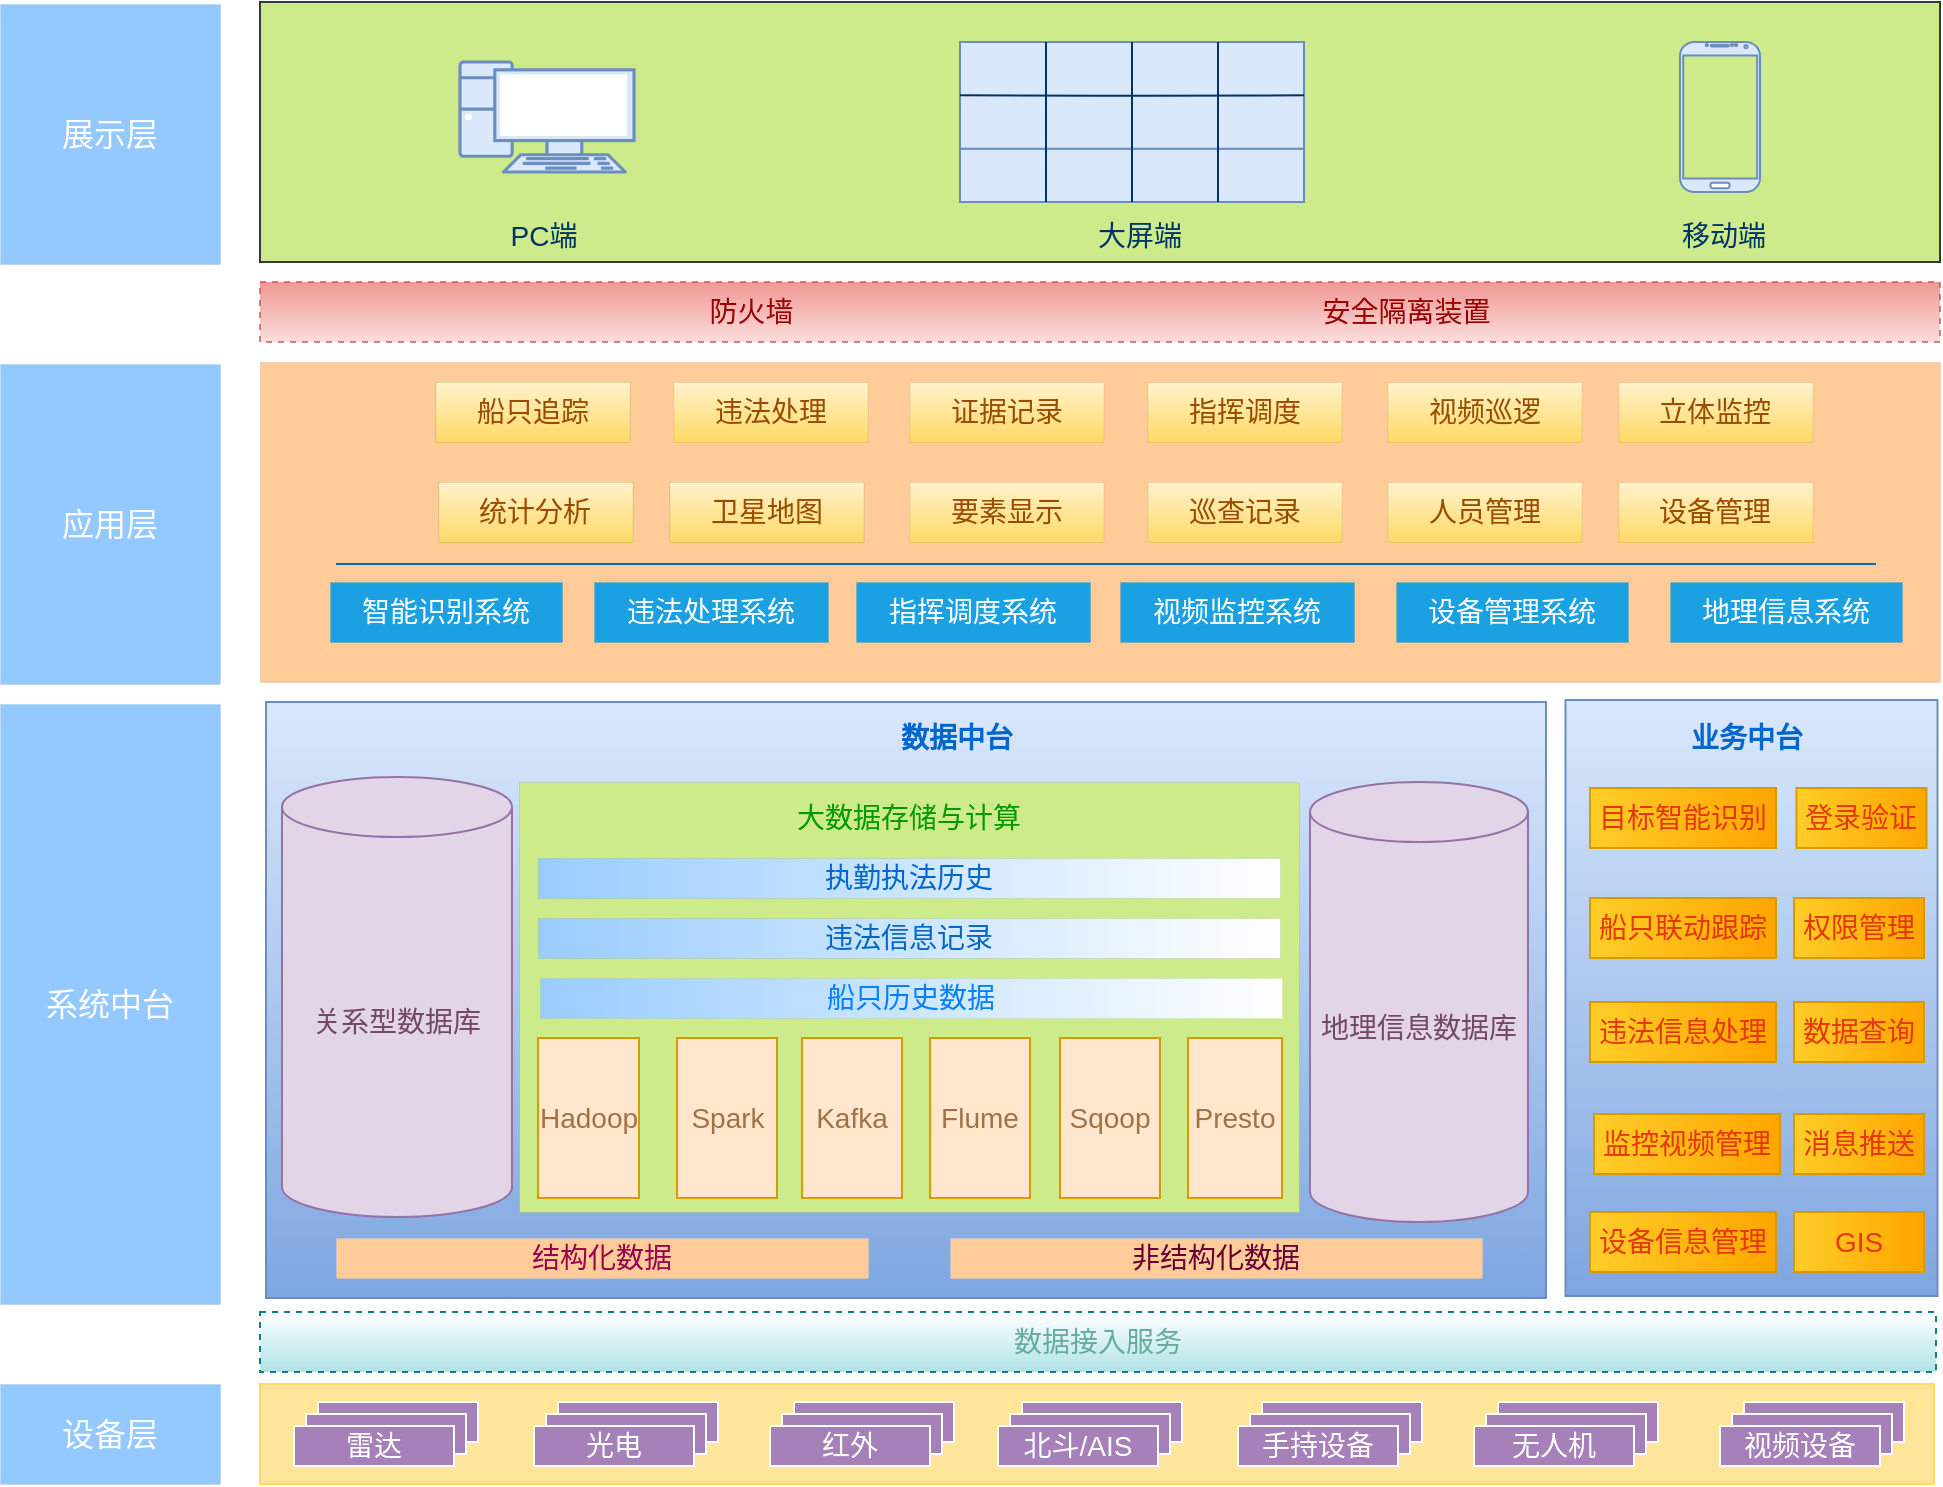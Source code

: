 <mxfile version="14.8.0" type="github">
  <diagram id="sQcaDlpvSEKhb7I3R9dC" name="第 1 页">
    <mxGraphModel dx="595" dy="794" grid="1" gridSize="10" guides="1" tooltips="1" connect="1" arrows="1" fold="1" page="1" pageScale="1" pageWidth="827" pageHeight="1169" math="0" shadow="0">
      <root>
        <mxCell id="0" />
        <mxCell id="1" parent="0" />
        <mxCell id="p9WKnUkofUUKUgiozpQW-156" value="展示层" style="rounded=0;whiteSpace=wrap;html=1;shadow=0;dashed=1;fontSize=16;strokeColor=#36393d;strokeWidth=0;opacity=70;gradientDirection=east;fillColor=#66B2FF;fontColor=#FFFFFF;" vertex="1" parent="1">
          <mxGeometry x="1190" y="215" width="110" height="130" as="geometry" />
        </mxCell>
        <mxCell id="p9WKnUkofUUKUgiozpQW-115" value="" style="rounded=0;whiteSpace=wrap;html=1;fillColor=#cdeb8b;strokeColor=#36393d;fontSize=14;" vertex="1" parent="1">
          <mxGeometry x="1320" y="214" width="840" height="130" as="geometry" />
        </mxCell>
        <mxCell id="p9WKnUkofUUKUgiozpQW-89" value="" style="rounded=0;whiteSpace=wrap;html=1;fillColor=#ffcc99;strokeColor=#36393d;fontSize=14;strokeWidth=0;" vertex="1" parent="1">
          <mxGeometry x="1320" y="394" width="840" height="160" as="geometry" />
        </mxCell>
        <mxCell id="p9WKnUkofUUKUgiozpQW-65" value="" style="rounded=0;whiteSpace=wrap;html=1;gradientColor=#7ea6e0;fillColor=#dae8fc;strokeColor=#6c8ebf;fontSize=14;" vertex="1" parent="1">
          <mxGeometry x="1972.75" y="563" width="186" height="298" as="geometry" />
        </mxCell>
        <mxCell id="p9WKnUkofUUKUgiozpQW-52" value="" style="rounded=0;whiteSpace=wrap;html=1;fillColor=#dae8fc;strokeColor=#6c8ebf;gradientColor=#7ea6e0;fontSize=14;" vertex="1" parent="1">
          <mxGeometry x="1323" y="564" width="640" height="298" as="geometry" />
        </mxCell>
        <mxCell id="p9WKnUkofUUKUgiozpQW-44" value="" style="rounded=0;whiteSpace=wrap;html=1;fillColor=#cdeb8b;strokeColor=#36393d;strokeWidth=0;fontSize=14;" vertex="1" parent="1">
          <mxGeometry x="1449.5" y="604" width="390" height="215" as="geometry" />
        </mxCell>
        <mxCell id="p9WKnUkofUUKUgiozpQW-25" value="" style="rounded=0;whiteSpace=wrap;html=1;fillColor=#FFE599;strokeColor=#FFD966;" vertex="1" parent="1">
          <mxGeometry x="1320" y="905" width="837" height="50" as="geometry" />
        </mxCell>
        <mxCell id="p9WKnUkofUUKUgiozpQW-4" value="" style="rounded=0;whiteSpace=wrap;html=1;fillColor=#A680B8;strokeColor=#FFFFFF;fontColor=#FFFFFF;fontSize=14;" vertex="1" parent="1">
          <mxGeometry x="1349" y="914" width="80" height="20" as="geometry" />
        </mxCell>
        <mxCell id="p9WKnUkofUUKUgiozpQW-5" value="" style="rounded=0;whiteSpace=wrap;html=1;fillColor=#A680B8;strokeColor=#FFFFFF;fontColor=#FFFFFF;fontSize=14;" vertex="1" parent="1">
          <mxGeometry x="1343" y="920" width="80" height="20" as="geometry" />
        </mxCell>
        <mxCell id="p9WKnUkofUUKUgiozpQW-6" value="雷达" style="rounded=0;whiteSpace=wrap;html=1;fillColor=#A680B8;strokeColor=#FFFFFF;fontColor=#FFFFFF;fontSize=14;" vertex="1" parent="1">
          <mxGeometry x="1337" y="926" width="80" height="20" as="geometry" />
        </mxCell>
        <mxCell id="p9WKnUkofUUKUgiozpQW-7" value="" style="rounded=0;whiteSpace=wrap;html=1;fillColor=#A680B8;strokeColor=#FFFFFF;fontColor=#FFFFFF;fontSize=14;" vertex="1" parent="1">
          <mxGeometry x="1469" y="914" width="80" height="20" as="geometry" />
        </mxCell>
        <mxCell id="p9WKnUkofUUKUgiozpQW-8" value="" style="rounded=0;whiteSpace=wrap;html=1;fillColor=#A680B8;strokeColor=#FFFFFF;fontColor=#FFFFFF;fontSize=14;" vertex="1" parent="1">
          <mxGeometry x="1463" y="920" width="80" height="20" as="geometry" />
        </mxCell>
        <mxCell id="p9WKnUkofUUKUgiozpQW-9" value="光电" style="rounded=0;whiteSpace=wrap;html=1;fillColor=#A680B8;strokeColor=#FFFFFF;fontColor=#FFFFFF;fontSize=14;" vertex="1" parent="1">
          <mxGeometry x="1457" y="926" width="80" height="20" as="geometry" />
        </mxCell>
        <mxCell id="p9WKnUkofUUKUgiozpQW-10" value="" style="rounded=0;whiteSpace=wrap;html=1;fillColor=#A680B8;strokeColor=#FFFFFF;fontColor=#FFFFFF;fontSize=14;" vertex="1" parent="1">
          <mxGeometry x="1587" y="914" width="80" height="20" as="geometry" />
        </mxCell>
        <mxCell id="p9WKnUkofUUKUgiozpQW-11" value="" style="rounded=0;whiteSpace=wrap;html=1;fillColor=#A680B8;strokeColor=#FFFFFF;fontColor=#FFFFFF;fontSize=14;" vertex="1" parent="1">
          <mxGeometry x="1581" y="920" width="80" height="20" as="geometry" />
        </mxCell>
        <mxCell id="p9WKnUkofUUKUgiozpQW-12" value="红外" style="rounded=0;whiteSpace=wrap;html=1;fillColor=#A680B8;strokeColor=#FFFFFF;fontColor=#FFFFFF;fontSize=14;" vertex="1" parent="1">
          <mxGeometry x="1575" y="926" width="80" height="20" as="geometry" />
        </mxCell>
        <mxCell id="p9WKnUkofUUKUgiozpQW-13" value="" style="rounded=0;whiteSpace=wrap;html=1;fillColor=#A680B8;strokeColor=#FFFFFF;fontColor=#FFFFFF;fontSize=14;" vertex="1" parent="1">
          <mxGeometry x="1701" y="914" width="80" height="20" as="geometry" />
        </mxCell>
        <mxCell id="p9WKnUkofUUKUgiozpQW-14" value="" style="rounded=0;whiteSpace=wrap;html=1;fillColor=#A680B8;strokeColor=#FFFFFF;fontColor=#FFFFFF;fontSize=14;" vertex="1" parent="1">
          <mxGeometry x="1695" y="920" width="80" height="20" as="geometry" />
        </mxCell>
        <mxCell id="p9WKnUkofUUKUgiozpQW-15" value="北斗/AIS" style="rounded=0;whiteSpace=wrap;html=1;fillColor=#A680B8;strokeColor=#FFFFFF;fontColor=#FFFFFF;fontSize=14;" vertex="1" parent="1">
          <mxGeometry x="1689" y="926" width="80" height="20" as="geometry" />
        </mxCell>
        <mxCell id="p9WKnUkofUUKUgiozpQW-16" value="" style="rounded=0;whiteSpace=wrap;html=1;fillColor=#A680B8;strokeColor=#FFFFFF;fontColor=#FFFFFF;fontSize=14;" vertex="1" parent="1">
          <mxGeometry x="1821" y="914" width="80" height="20" as="geometry" />
        </mxCell>
        <mxCell id="p9WKnUkofUUKUgiozpQW-17" value="" style="rounded=0;whiteSpace=wrap;html=1;fillColor=#A680B8;strokeColor=#FFFFFF;fontColor=#FFFFFF;fontSize=14;" vertex="1" parent="1">
          <mxGeometry x="1815" y="920" width="80" height="20" as="geometry" />
        </mxCell>
        <mxCell id="p9WKnUkofUUKUgiozpQW-18" value="手持设备" style="rounded=0;whiteSpace=wrap;html=1;fillColor=#A680B8;strokeColor=#FFFFFF;fontColor=#FFFFFF;fontSize=14;" vertex="1" parent="1">
          <mxGeometry x="1809" y="926" width="80" height="20" as="geometry" />
        </mxCell>
        <mxCell id="p9WKnUkofUUKUgiozpQW-19" value="" style="rounded=0;whiteSpace=wrap;html=1;fillColor=#A680B8;strokeColor=#FFFFFF;fontColor=#FFFFFF;fontSize=14;" vertex="1" parent="1">
          <mxGeometry x="1939" y="914" width="80" height="20" as="geometry" />
        </mxCell>
        <mxCell id="p9WKnUkofUUKUgiozpQW-20" value="" style="rounded=0;whiteSpace=wrap;html=1;fillColor=#A680B8;strokeColor=#FFFFFF;fontColor=#FFFFFF;fontSize=14;" vertex="1" parent="1">
          <mxGeometry x="1933" y="920" width="80" height="20" as="geometry" />
        </mxCell>
        <mxCell id="p9WKnUkofUUKUgiozpQW-21" value="无人机" style="rounded=0;whiteSpace=wrap;html=1;fillColor=#A680B8;strokeColor=#FFFFFF;fontColor=#FFFFFF;fontSize=14;" vertex="1" parent="1">
          <mxGeometry x="1927" y="926" width="80" height="20" as="geometry" />
        </mxCell>
        <mxCell id="p9WKnUkofUUKUgiozpQW-27" value="数据接入服务" style="rounded=0;whiteSpace=wrap;html=1;strokeColor=#0e8088;gradientDirection=north;fillColor=#b0e3e6;gradientColor=#ffffff;fontColor=#67AB9F;dashed=1;fontSize=14;" vertex="1" parent="1">
          <mxGeometry x="1320" y="869" width="838" height="30" as="geometry" />
        </mxCell>
        <mxCell id="p9WKnUkofUUKUgiozpQW-29" value="关系型数据库" style="shape=cylinder3;whiteSpace=wrap;html=1;boundedLbl=1;backgroundOutline=1;size=15;fillColor=#e1d5e7;strokeColor=#9673a6;fontColor=#734964;fontSize=14;" vertex="1" parent="1">
          <mxGeometry x="1331" y="601.5" width="115" height="220" as="geometry" />
        </mxCell>
        <mxCell id="p9WKnUkofUUKUgiozpQW-31" value="结构化数据" style="rounded=0;whiteSpace=wrap;html=1;gradientDirection=north;fillColor=#ffcc99;fontSize=14;strokeWidth=0;strokeColor=#FFFFFF;fontColor=#99004D;dashed=1;" vertex="1" parent="1">
          <mxGeometry x="1358" y="832" width="266" height="20" as="geometry" />
        </mxCell>
        <mxCell id="p9WKnUkofUUKUgiozpQW-33" value="非结构化数据" style="rounded=0;whiteSpace=wrap;html=1;fillColor=#ffcc99;fontSize=14;strokeWidth=0;strokeColor=#FFFFFF;fontColor=#660033;" vertex="1" parent="1">
          <mxGeometry x="1665" y="832" width="266" height="20" as="geometry" />
        </mxCell>
        <mxCell id="p9WKnUkofUUKUgiozpQW-38" value="Hadoop" style="rounded=0;whiteSpace=wrap;html=1;fillColor=#ffe6cc;strokeColor=#d79b00;fontColor=#A17247;fontSize=14;" vertex="1" parent="1">
          <mxGeometry x="1459" y="732" width="50.5" height="80" as="geometry" />
        </mxCell>
        <mxCell id="p9WKnUkofUUKUgiozpQW-39" value="Spark" style="rounded=0;whiteSpace=wrap;html=1;fillColor=#ffe6cc;strokeColor=#d79b00;fontColor=#A17247;fontSize=14;" vertex="1" parent="1">
          <mxGeometry x="1528.5" y="732" width="50" height="80" as="geometry" />
        </mxCell>
        <mxCell id="p9WKnUkofUUKUgiozpQW-40" value="Kafka" style="rounded=0;whiteSpace=wrap;html=1;fillColor=#ffe6cc;strokeColor=#d79b00;fontColor=#A17247;fontSize=14;" vertex="1" parent="1">
          <mxGeometry x="1591" y="732" width="50" height="80" as="geometry" />
        </mxCell>
        <mxCell id="p9WKnUkofUUKUgiozpQW-41" value="Flume" style="rounded=0;whiteSpace=wrap;html=1;fillColor=#ffe6cc;strokeColor=#d79b00;fontColor=#A17247;fontSize=14;" vertex="1" parent="1">
          <mxGeometry x="1655" y="732" width="50" height="80" as="geometry" />
        </mxCell>
        <mxCell id="p9WKnUkofUUKUgiozpQW-42" value="Presto" style="rounded=0;whiteSpace=wrap;html=1;fillColor=#ffe6cc;strokeColor=#d79b00;fontColor=#A17247;fontSize=14;" vertex="1" parent="1">
          <mxGeometry x="1784" y="732" width="47" height="80" as="geometry" />
        </mxCell>
        <mxCell id="p9WKnUkofUUKUgiozpQW-46" value="地理信息数据库" style="shape=cylinder3;whiteSpace=wrap;html=1;boundedLbl=1;backgroundOutline=1;size=15;fillColor=#e1d5e7;strokeColor=#9673a6;fontColor=#734964;fontSize=14;" vertex="1" parent="1">
          <mxGeometry x="1845" y="604" width="109" height="220" as="geometry" />
        </mxCell>
        <mxCell id="p9WKnUkofUUKUgiozpQW-47" value="船只历史数据" style="rounded=0;whiteSpace=wrap;html=1;strokeWidth=0;strokeColor=#6c8ebf;fontColor=#007FFF;fillColor=#99CCFF;gradientColor=#ffffff;gradientDirection=east;fontSize=14;" vertex="1" parent="1">
          <mxGeometry x="1460" y="702" width="371" height="20" as="geometry" />
        </mxCell>
        <mxCell id="p9WKnUkofUUKUgiozpQW-48" value="违法信息记录" style="rounded=0;whiteSpace=wrap;html=1;strokeColor=#36393d;strokeWidth=0;gradientDirection=east;fillColor=#99CCFF;gradientColor=#ffffff;fontColor=#0066CC;fontSize=14;" vertex="1" parent="1">
          <mxGeometry x="1459" y="672" width="371" height="20" as="geometry" />
        </mxCell>
        <mxCell id="p9WKnUkofUUKUgiozpQW-49" value="执勤执法历史" style="rounded=0;whiteSpace=wrap;html=1;strokeColor=#36393d;strokeWidth=0;fillColor=#99CCFF;gradientColor=#ffffff;gradientDirection=east;fontColor=#0066CC;fontSize=14;" vertex="1" parent="1">
          <mxGeometry x="1459" y="642" width="371" height="20" as="geometry" />
        </mxCell>
        <mxCell id="p9WKnUkofUUKUgiozpQW-50" value="大数据存储与计算" style="text;html=1;strokeColor=none;fillColor=none;align=center;verticalAlign=middle;whiteSpace=wrap;rounded=0;fontColor=#009900;fontSize=14;" vertex="1" parent="1">
          <mxGeometry x="1570" y="612" width="149" height="20" as="geometry" />
        </mxCell>
        <mxCell id="p9WKnUkofUUKUgiozpQW-53" value="数据中台" style="text;html=1;strokeColor=none;fillColor=none;align=center;verticalAlign=middle;whiteSpace=wrap;rounded=0;fontColor=#0066CC;fontStyle=1;fontSize=14;" vertex="1" parent="1">
          <mxGeometry x="1632" y="572" width="73" height="20" as="geometry" />
        </mxCell>
        <mxCell id="p9WKnUkofUUKUgiozpQW-54" value="Sqoop" style="rounded=0;whiteSpace=wrap;html=1;fillColor=#ffe6cc;strokeColor=#d79b00;fontColor=#A17247;fontSize=14;" vertex="1" parent="1">
          <mxGeometry x="1720" y="732" width="50" height="80" as="geometry" />
        </mxCell>
        <mxCell id="p9WKnUkofUUKUgiozpQW-59" value="设备信息管理" style="rounded=0;whiteSpace=wrap;html=1;fillColor=#ffcd28;strokeColor=#d79b00;gradientDirection=east;gradientColor=#ffa500;fontColor=#E6370B;fontSize=14;" vertex="1" parent="1">
          <mxGeometry x="1985" y="819" width="93" height="30" as="geometry" />
        </mxCell>
        <mxCell id="p9WKnUkofUUKUgiozpQW-60" value="登录验证" style="rounded=0;whiteSpace=wrap;html=1;fillColor=#ffcd28;strokeColor=#d79b00;gradientDirection=east;gradientColor=#ffa500;fontColor=#E6370B;fontSize=14;" vertex="1" parent="1">
          <mxGeometry x="2088.25" y="607" width="65" height="30" as="geometry" />
        </mxCell>
        <mxCell id="p9WKnUkofUUKUgiozpQW-61" value="权限管理" style="rounded=0;whiteSpace=wrap;html=1;fillColor=#ffcd28;strokeColor=#d79b00;gradientDirection=east;gradientColor=#ffa500;fontColor=#E6370B;fontSize=14;" vertex="1" parent="1">
          <mxGeometry x="2087" y="662" width="65" height="30" as="geometry" />
        </mxCell>
        <mxCell id="p9WKnUkofUUKUgiozpQW-62" value="数据查询" style="rounded=0;whiteSpace=wrap;html=1;fillColor=#ffcd28;strokeColor=#d79b00;gradientDirection=east;gradientColor=#ffa500;fontColor=#E6370B;fontSize=14;" vertex="1" parent="1">
          <mxGeometry x="2087" y="714" width="65" height="30" as="geometry" />
        </mxCell>
        <mxCell id="p9WKnUkofUUKUgiozpQW-63" value="消息推送" style="rounded=0;whiteSpace=wrap;html=1;fillColor=#ffcd28;strokeColor=#d79b00;gradientDirection=east;gradientColor=#ffa500;fontColor=#E6370B;fontSize=14;" vertex="1" parent="1">
          <mxGeometry x="2087" y="770" width="65" height="30" as="geometry" />
        </mxCell>
        <mxCell id="p9WKnUkofUUKUgiozpQW-64" value="GIS" style="rounded=0;whiteSpace=wrap;html=1;fillColor=#ffcd28;strokeColor=#d79b00;gradientDirection=east;gradientColor=#ffa500;fontColor=#E6370B;fontSize=14;" vertex="1" parent="1">
          <mxGeometry x="2087" y="819" width="65" height="30" as="geometry" />
        </mxCell>
        <mxCell id="p9WKnUkofUUKUgiozpQW-66" value="业务中台" style="text;html=1;strokeColor=none;fillColor=none;align=center;verticalAlign=middle;whiteSpace=wrap;rounded=0;fontStyle=1;fontColor=#0066CC;fontSize=14;" vertex="1" parent="1">
          <mxGeometry x="2027" y="572" width="73" height="20" as="geometry" />
        </mxCell>
        <mxCell id="p9WKnUkofUUKUgiozpQW-68" value="智能识别系统" style="rounded=0;whiteSpace=wrap;html=1;strokeColor=#006EAF;fillColor=#1ba1e2;gradientDirection=south;strokeWidth=0;fontSize=14;fontColor=#ffffff;" vertex="1" parent="1">
          <mxGeometry x="1355" y="504" width="116" height="30" as="geometry" />
        </mxCell>
        <mxCell id="p9WKnUkofUUKUgiozpQW-69" value="违法处理系统" style="rounded=0;whiteSpace=wrap;html=1;strokeColor=#006EAF;fillColor=#1ba1e2;gradientDirection=south;strokeWidth=0;fontSize=14;fontColor=#ffffff;" vertex="1" parent="1">
          <mxGeometry x="1487" y="504" width="117" height="30" as="geometry" />
        </mxCell>
        <mxCell id="p9WKnUkofUUKUgiozpQW-70" value="指挥调度系统" style="rounded=0;whiteSpace=wrap;html=1;strokeColor=#006EAF;fillColor=#1ba1e2;gradientDirection=south;strokeWidth=0;fontSize=14;fontColor=#ffffff;" vertex="1" parent="1">
          <mxGeometry x="1618" y="504" width="117" height="30" as="geometry" />
        </mxCell>
        <mxCell id="p9WKnUkofUUKUgiozpQW-71" value="视频监控系统" style="rounded=0;whiteSpace=wrap;html=1;strokeColor=#006EAF;fillColor=#1ba1e2;gradientDirection=south;strokeWidth=0;fontSize=14;fontColor=#ffffff;" vertex="1" parent="1">
          <mxGeometry x="1750" y="504" width="117" height="30" as="geometry" />
        </mxCell>
        <mxCell id="p9WKnUkofUUKUgiozpQW-72" value="设备管理系统" style="rounded=0;whiteSpace=wrap;html=1;strokeColor=#006EAF;fillColor=#1ba1e2;gradientDirection=south;strokeWidth=0;fontSize=14;fontColor=#ffffff;" vertex="1" parent="1">
          <mxGeometry x="1888" y="504" width="116" height="30" as="geometry" />
        </mxCell>
        <mxCell id="p9WKnUkofUUKUgiozpQW-73" value="地理信息系统" style="rounded=0;whiteSpace=wrap;html=1;strokeColor=#006EAF;fillColor=#1ba1e2;gradientDirection=south;strokeWidth=0;fontSize=14;fontColor=#ffffff;" vertex="1" parent="1">
          <mxGeometry x="2025" y="504" width="116" height="30" as="geometry" />
        </mxCell>
        <mxCell id="p9WKnUkofUUKUgiozpQW-75" value="" style="endArrow=none;html=1;strokeWidth=1;strokeColor=#006EAF;fontSize=14;fillColor=#1ba1e2;" edge="1" parent="1">
          <mxGeometry width="50" height="50" relative="1" as="geometry">
            <mxPoint x="1358" y="495" as="sourcePoint" />
            <mxPoint x="2128" y="495" as="targetPoint" />
          </mxGeometry>
        </mxCell>
        <mxCell id="p9WKnUkofUUKUgiozpQW-76" value="船只追踪" style="rounded=0;whiteSpace=wrap;html=1;gradientDirection=south;fontSize=14;fillColor=#fff2cc;gradientColor=#ffd966;strokeColor=#006600;strokeWidth=0;fontColor=#994C00;" vertex="1" parent="1">
          <mxGeometry x="1407.75" y="404" width="97" height="30" as="geometry" />
        </mxCell>
        <mxCell id="p9WKnUkofUUKUgiozpQW-77" value="证据记录" style="rounded=0;whiteSpace=wrap;html=1;gradientDirection=south;fontSize=14;fillColor=#fff2cc;gradientColor=#ffd966;strokeColor=#006600;strokeWidth=0;fontColor=#994C00;" vertex="1" parent="1">
          <mxGeometry x="1644.75" y="404" width="97" height="30" as="geometry" />
        </mxCell>
        <mxCell id="p9WKnUkofUUKUgiozpQW-78" value="违法处理" style="rounded=0;whiteSpace=wrap;html=1;gradientDirection=south;fontSize=14;fillColor=#fff2cc;gradientColor=#ffd966;strokeColor=#006600;strokeWidth=0;fontColor=#994C00;" vertex="1" parent="1">
          <mxGeometry x="1526.75" y="404" width="97" height="30" as="geometry" />
        </mxCell>
        <mxCell id="p9WKnUkofUUKUgiozpQW-79" value="指挥调度" style="rounded=0;whiteSpace=wrap;html=1;gradientDirection=south;fontSize=14;fillColor=#fff2cc;gradientColor=#ffd966;strokeColor=#006600;strokeWidth=0;fontColor=#994C00;" vertex="1" parent="1">
          <mxGeometry x="1763.75" y="404" width="97" height="30" as="geometry" />
        </mxCell>
        <mxCell id="p9WKnUkofUUKUgiozpQW-80" value="视频巡逻" style="rounded=0;whiteSpace=wrap;html=1;gradientDirection=south;fontSize=14;fillColor=#fff2cc;gradientColor=#ffd966;strokeColor=#006600;strokeWidth=0;fontColor=#994C00;" vertex="1" parent="1">
          <mxGeometry x="1883.75" y="404" width="97" height="30" as="geometry" />
        </mxCell>
        <mxCell id="p9WKnUkofUUKUgiozpQW-81" value="立体监控" style="rounded=0;whiteSpace=wrap;html=1;gradientDirection=south;fontSize=14;fillColor=#fff2cc;gradientColor=#ffd966;strokeColor=#006600;strokeWidth=0;fontColor=#994C00;" vertex="1" parent="1">
          <mxGeometry x="1999.25" y="404" width="97" height="30" as="geometry" />
        </mxCell>
        <mxCell id="p9WKnUkofUUKUgiozpQW-82" value="统计分析" style="rounded=0;whiteSpace=wrap;html=1;gradientDirection=south;fontSize=14;fillColor=#fff2cc;gradientColor=#ffd966;strokeColor=#006600;strokeWidth=0;fontColor=#994C00;" vertex="1" parent="1">
          <mxGeometry x="1409.25" y="454" width="97" height="30" as="geometry" />
        </mxCell>
        <mxCell id="p9WKnUkofUUKUgiozpQW-83" value="卫星地图" style="rounded=0;whiteSpace=wrap;html=1;gradientDirection=south;fontSize=14;fillColor=#fff2cc;gradientColor=#ffd966;strokeColor=#006600;strokeWidth=0;fontColor=#994C00;" vertex="1" parent="1">
          <mxGeometry x="1524.75" y="454" width="97" height="30" as="geometry" />
        </mxCell>
        <mxCell id="p9WKnUkofUUKUgiozpQW-84" value="要素显示" style="rounded=0;whiteSpace=wrap;html=1;gradientDirection=south;fontSize=14;fillColor=#fff2cc;gradientColor=#ffd966;strokeColor=#006600;strokeWidth=0;fontColor=#994C00;" vertex="1" parent="1">
          <mxGeometry x="1644.75" y="454" width="97" height="30" as="geometry" />
        </mxCell>
        <mxCell id="p9WKnUkofUUKUgiozpQW-85" value="巡查记录" style="rounded=0;whiteSpace=wrap;html=1;gradientDirection=south;fontSize=14;fillColor=#fff2cc;gradientColor=#ffd966;strokeColor=#006600;strokeWidth=0;fontColor=#994C00;" vertex="1" parent="1">
          <mxGeometry x="1763.75" y="454" width="97" height="30" as="geometry" />
        </mxCell>
        <mxCell id="p9WKnUkofUUKUgiozpQW-86" value="设备管理" style="rounded=0;whiteSpace=wrap;html=1;gradientDirection=south;fontSize=14;fillColor=#fff2cc;gradientColor=#ffd966;strokeColor=#006600;strokeWidth=0;fontColor=#994C00;" vertex="1" parent="1">
          <mxGeometry x="1999.25" y="454" width="97" height="30" as="geometry" />
        </mxCell>
        <mxCell id="p9WKnUkofUUKUgiozpQW-87" value="人员管理" style="rounded=0;whiteSpace=wrap;html=1;gradientDirection=south;fontSize=14;fillColor=#fff2cc;gradientColor=#ffd966;strokeColor=#006600;strokeWidth=0;fontColor=#994C00;" vertex="1" parent="1">
          <mxGeometry x="1883.75" y="454" width="97" height="30" as="geometry" />
        </mxCell>
        <mxCell id="p9WKnUkofUUKUgiozpQW-92" value="防火墙&amp;nbsp; &amp;nbsp; &amp;nbsp; &amp;nbsp; &amp;nbsp; &amp;nbsp; &amp;nbsp; &amp;nbsp; &amp;nbsp; &amp;nbsp; &amp;nbsp; &amp;nbsp; &amp;nbsp; &amp;nbsp; &amp;nbsp; &amp;nbsp; &amp;nbsp; &amp;nbsp; &amp;nbsp; &amp;nbsp; &amp;nbsp; &amp;nbsp; &amp;nbsp; &amp;nbsp; &amp;nbsp; &amp;nbsp; &amp;nbsp; &amp;nbsp; &amp;nbsp; &amp;nbsp; &amp;nbsp; &amp;nbsp; &amp;nbsp; &amp;nbsp; 安全隔离装置" style="rounded=0;whiteSpace=wrap;html=1;strokeColor=#b85450;fillColor=#f8cecc;gradientColor=#ea6b66;shadow=0;gradientDirection=north;opacity=70;fontColor=#990000;dashed=1;fontSize=14;" vertex="1" parent="1">
          <mxGeometry x="1320" y="354" width="840" height="30" as="geometry" />
        </mxCell>
        <mxCell id="p9WKnUkofUUKUgiozpQW-93" value="" style="verticalAlign=top;verticalLabelPosition=bottom;labelPosition=center;align=center;html=1;outlineConnect=0;fillColor=#dae8fc;strokeColor=#6c8ebf;gradientDirection=north;strokeWidth=2;shape=mxgraph.networks.pc;fontSize=14;" vertex="1" parent="1">
          <mxGeometry x="1420" y="244" width="87" height="55" as="geometry" />
        </mxCell>
        <mxCell id="p9WKnUkofUUKUgiozpQW-109" value="" style="group;strokeColor=#d79b00;fillColor=#ffe6cc;fontSize=14;" vertex="1" connectable="0" parent="1">
          <mxGeometry x="1670" y="234" width="172" height="80" as="geometry" />
        </mxCell>
        <mxCell id="p9WKnUkofUUKUgiozpQW-107" value="" style="rounded=0;whiteSpace=wrap;html=1;strokeColor=#6c8ebf;fillColor=#dae8fc;fontSize=14;" vertex="1" parent="p9WKnUkofUUKUgiozpQW-109">
          <mxGeometry y="53.333" width="172" height="26.667" as="geometry" />
        </mxCell>
        <mxCell id="p9WKnUkofUUKUgiozpQW-98" value="" style="rounded=0;whiteSpace=wrap;html=1;fillColor=#dae8fc;strokeColor=#6c8ebf;fontSize=14;" vertex="1" parent="p9WKnUkofUUKUgiozpQW-109">
          <mxGeometry width="172" height="53.333" as="geometry" />
        </mxCell>
        <mxCell id="p9WKnUkofUUKUgiozpQW-100" value="" style="endArrow=none;html=1;exitX=0;exitY=0.5;exitDx=0;exitDy=0;entryX=1;entryY=0.5;entryDx=0;entryDy=0;fontColor=#0066CC;strokeColor=#003366;fontSize=14;" edge="1" parent="p9WKnUkofUUKUgiozpQW-109" source="p9WKnUkofUUKUgiozpQW-98" target="p9WKnUkofUUKUgiozpQW-98">
          <mxGeometry width="50" height="50" relative="1" as="geometry">
            <mxPoint x="17.866" as="sourcePoint" />
            <mxPoint x="150.982" y="58.667" as="targetPoint" />
            <Array as="points">
              <mxPoint x="80.295" y="26.909" />
            </Array>
          </mxGeometry>
        </mxCell>
        <mxCell id="p9WKnUkofUUKUgiozpQW-103" value="" style="endArrow=none;html=1;exitX=0.25;exitY=1;exitDx=0;exitDy=0;entryX=0.25;entryY=0;entryDx=0;entryDy=0;fontColor=#0066CC;strokeColor=#003366;fontSize=14;" edge="1" parent="p9WKnUkofUUKUgiozpQW-109" source="p9WKnUkofUUKUgiozpQW-107" target="p9WKnUkofUUKUgiozpQW-98">
          <mxGeometry width="50" height="50" relative="1" as="geometry">
            <mxPoint x="10.859" y="16" as="sourcePoint" />
            <mxPoint x="45.89" y="-10.667" as="targetPoint" />
          </mxGeometry>
        </mxCell>
        <mxCell id="p9WKnUkofUUKUgiozpQW-104" value="" style="endArrow=none;html=1;entryX=0.5;entryY=0;entryDx=0;entryDy=0;exitX=0.5;exitY=1;exitDx=0;exitDy=0;fontColor=#0066CC;strokeColor=#003366;fontSize=14;" edge="1" parent="p9WKnUkofUUKUgiozpQW-109" source="p9WKnUkofUUKUgiozpQW-107" target="p9WKnUkofUUKUgiozpQW-98">
          <mxGeometry width="50" height="50" relative="1" as="geometry">
            <mxPoint x="45.89" y="122.667" as="sourcePoint" />
            <mxPoint x="80.921" y="96" as="targetPoint" />
          </mxGeometry>
        </mxCell>
        <mxCell id="p9WKnUkofUUKUgiozpQW-106" value="" style="endArrow=none;html=1;entryX=0.75;entryY=0;entryDx=0;entryDy=0;exitX=0.75;exitY=1;exitDx=0;exitDy=0;fontColor=#0066CC;strokeColor=#003366;fontSize=14;" edge="1" parent="p9WKnUkofUUKUgiozpQW-109" source="p9WKnUkofUUKUgiozpQW-107" target="p9WKnUkofUUKUgiozpQW-98">
          <mxGeometry width="50" height="50" relative="1" as="geometry">
            <mxPoint x="129.263" y="48" as="sourcePoint" />
            <mxPoint x="249.067" y="32" as="targetPoint" />
          </mxGeometry>
        </mxCell>
        <mxCell id="p9WKnUkofUUKUgiozpQW-110" value="" style="verticalLabelPosition=bottom;verticalAlign=top;html=1;shadow=0;dashed=0;strokeWidth=1;shape=mxgraph.android.phone2;fillColor=#dae8fc;strokeColor=#6c8ebf;fontSize=14;" vertex="1" parent="1">
          <mxGeometry x="2030" y="234" width="40" height="75" as="geometry" />
        </mxCell>
        <mxCell id="p9WKnUkofUUKUgiozpQW-112" value="PC端" style="text;html=1;strokeColor=none;fillColor=none;align=center;verticalAlign=middle;whiteSpace=wrap;rounded=0;fontColor=#003366;fontSize=14;" vertex="1" parent="1">
          <mxGeometry x="1427" y="324" width="70" height="14" as="geometry" />
        </mxCell>
        <mxCell id="p9WKnUkofUUKUgiozpQW-113" value="大屏端" style="text;html=1;strokeColor=none;fillColor=none;align=center;verticalAlign=middle;whiteSpace=wrap;rounded=0;fontColor=#003366;fontSize=14;" vertex="1" parent="1">
          <mxGeometry x="1725.25" y="324" width="70" height="14" as="geometry" />
        </mxCell>
        <mxCell id="p9WKnUkofUUKUgiozpQW-114" value="移动端" style="text;html=1;strokeColor=none;fillColor=none;align=center;verticalAlign=middle;whiteSpace=wrap;rounded=0;fontColor=#003366;fontSize=14;" vertex="1" parent="1">
          <mxGeometry x="2017" y="324" width="70" height="14" as="geometry" />
        </mxCell>
        <mxCell id="p9WKnUkofUUKUgiozpQW-128" value="目标智能识别" style="rounded=0;whiteSpace=wrap;html=1;fillColor=#ffcd28;strokeColor=#d79b00;gradientDirection=east;gradientColor=#ffa500;fontColor=#333333;fontSize=14;" vertex="1" parent="1">
          <mxGeometry x="1987" y="607" width="90" height="30" as="geometry" />
        </mxCell>
        <mxCell id="p9WKnUkofUUKUgiozpQW-129" value="船只联动跟踪" style="rounded=0;whiteSpace=wrap;html=1;fillColor=#ffcd28;strokeColor=#d79b00;gradientDirection=east;gradientColor=#ffa500;fontColor=#E6370B;fontSize=14;" vertex="1" parent="1">
          <mxGeometry x="1987" y="662" width="90" height="30" as="geometry" />
        </mxCell>
        <mxCell id="p9WKnUkofUUKUgiozpQW-130" value="违法信息处理" style="rounded=0;whiteSpace=wrap;html=1;fillColor=#ffcd28;strokeColor=#d79b00;gradientDirection=east;gradientColor=#ffa500;fontColor=#E6370B;fontSize=14;" vertex="1" parent="1">
          <mxGeometry x="1985" y="714" width="93" height="30" as="geometry" />
        </mxCell>
        <mxCell id="p9WKnUkofUUKUgiozpQW-131" value="监控视频管理" style="rounded=0;whiteSpace=wrap;html=1;fillColor=#ffcd28;strokeColor=#d79b00;gradientDirection=east;gradientColor=#ffa500;fontColor=#E6370B;fontSize=14;" vertex="1" parent="1">
          <mxGeometry x="1987" y="770" width="93" height="30" as="geometry" />
        </mxCell>
        <mxCell id="p9WKnUkofUUKUgiozpQW-139" value="目标智能识别" style="rounded=0;whiteSpace=wrap;html=1;fillColor=#ffcd28;strokeColor=#d79b00;gradientDirection=east;gradientColor=#ffa500;fontColor=#E6370B;fontSize=14;" vertex="1" parent="1">
          <mxGeometry x="1985" y="607" width="93" height="30" as="geometry" />
        </mxCell>
        <mxCell id="p9WKnUkofUUKUgiozpQW-145" value="船只追踪" style="rounded=0;whiteSpace=wrap;html=1;gradientDirection=south;fontSize=14;fillColor=#fff2cc;gradientColor=#ffd966;strokeColor=#006600;strokeWidth=0;fontColor=#994C00;" vertex="1" parent="1">
          <mxGeometry x="1407.75" y="404" width="97" height="30" as="geometry" />
        </mxCell>
        <mxCell id="p9WKnUkofUUKUgiozpQW-146" value="统计分析" style="rounded=0;whiteSpace=wrap;html=1;gradientDirection=south;fontSize=14;fillColor=#fff2cc;gradientColor=#ffd966;strokeColor=#006600;strokeWidth=0;fontColor=#994C00;" vertex="1" parent="1">
          <mxGeometry x="1409.25" y="454" width="97" height="30" as="geometry" />
        </mxCell>
        <mxCell id="p9WKnUkofUUKUgiozpQW-147" value="卫星地图" style="rounded=0;whiteSpace=wrap;html=1;gradientDirection=south;fontSize=14;fillColor=#fff2cc;gradientColor=#ffd966;strokeColor=#006600;strokeWidth=0;fontColor=#994C00;" vertex="1" parent="1">
          <mxGeometry x="1524.75" y="454" width="97" height="30" as="geometry" />
        </mxCell>
        <mxCell id="p9WKnUkofUUKUgiozpQW-157" value="应用层" style="rounded=0;whiteSpace=wrap;html=1;shadow=0;dashed=1;fontSize=16;strokeColor=#36393d;strokeWidth=0;opacity=70;gradientDirection=east;fillColor=#66B2FF;fontColor=#FFFFFF;" vertex="1" parent="1">
          <mxGeometry x="1190" y="395" width="110" height="160" as="geometry" />
        </mxCell>
        <mxCell id="p9WKnUkofUUKUgiozpQW-158" value="系统中台" style="rounded=0;whiteSpace=wrap;html=1;shadow=0;dashed=1;fontSize=16;strokeColor=#36393d;strokeWidth=0;opacity=70;gradientDirection=east;fillColor=#66B2FF;fontColor=#FFFFFF;" vertex="1" parent="1">
          <mxGeometry x="1190" y="565" width="110" height="300" as="geometry" />
        </mxCell>
        <mxCell id="p9WKnUkofUUKUgiozpQW-159" value="设备层" style="rounded=0;whiteSpace=wrap;html=1;shadow=0;dashed=1;fontSize=16;strokeColor=#36393d;strokeWidth=0;opacity=70;gradientDirection=east;fillColor=#66B2FF;fontColor=#FFFFFF;" vertex="1" parent="1">
          <mxGeometry x="1190" y="905" width="110" height="50" as="geometry" />
        </mxCell>
        <mxCell id="p9WKnUkofUUKUgiozpQW-161" value="船只联动跟踪" style="rounded=0;whiteSpace=wrap;html=1;fillColor=#ffcd28;strokeColor=#d79b00;gradientDirection=east;gradientColor=#ffa500;fontColor=#E6370B;fontSize=14;" vertex="1" parent="1">
          <mxGeometry x="1987" y="662" width="90" height="30" as="geometry" />
        </mxCell>
        <mxCell id="p9WKnUkofUUKUgiozpQW-162" value="船只联动跟踪" style="rounded=0;whiteSpace=wrap;html=1;fillColor=#ffcd28;strokeColor=#d79b00;gradientDirection=east;gradientColor=#ffa500;fontColor=#E6370B;fontSize=14;" vertex="1" parent="1">
          <mxGeometry x="1987" y="662" width="90" height="30" as="geometry" />
        </mxCell>
        <mxCell id="p9WKnUkofUUKUgiozpQW-163" value="船只联动跟踪" style="rounded=0;whiteSpace=wrap;html=1;fillColor=#ffcd28;strokeColor=#d79b00;gradientDirection=east;gradientColor=#ffa500;fontColor=#E6370B;fontSize=14;" vertex="1" parent="1">
          <mxGeometry x="1985" y="662" width="93" height="30" as="geometry" />
        </mxCell>
        <mxCell id="p9WKnUkofUUKUgiozpQW-166" value="" style="rounded=0;whiteSpace=wrap;html=1;fillColor=#A680B8;strokeColor=#FFFFFF;fontColor=#FFFFFF;fontSize=14;" vertex="1" parent="1">
          <mxGeometry x="2062" y="914" width="80" height="20" as="geometry" />
        </mxCell>
        <mxCell id="p9WKnUkofUUKUgiozpQW-167" value="" style="rounded=0;whiteSpace=wrap;html=1;fillColor=#A680B8;strokeColor=#FFFFFF;fontColor=#FFFFFF;fontSize=14;" vertex="1" parent="1">
          <mxGeometry x="2056" y="920" width="80" height="20" as="geometry" />
        </mxCell>
        <mxCell id="p9WKnUkofUUKUgiozpQW-168" value="视频设备" style="rounded=0;whiteSpace=wrap;html=1;fillColor=#A680B8;strokeColor=#FFFFFF;fontColor=#FFFFFF;fontSize=14;" vertex="1" parent="1">
          <mxGeometry x="2050" y="926" width="80" height="20" as="geometry" />
        </mxCell>
      </root>
    </mxGraphModel>
  </diagram>
</mxfile>

